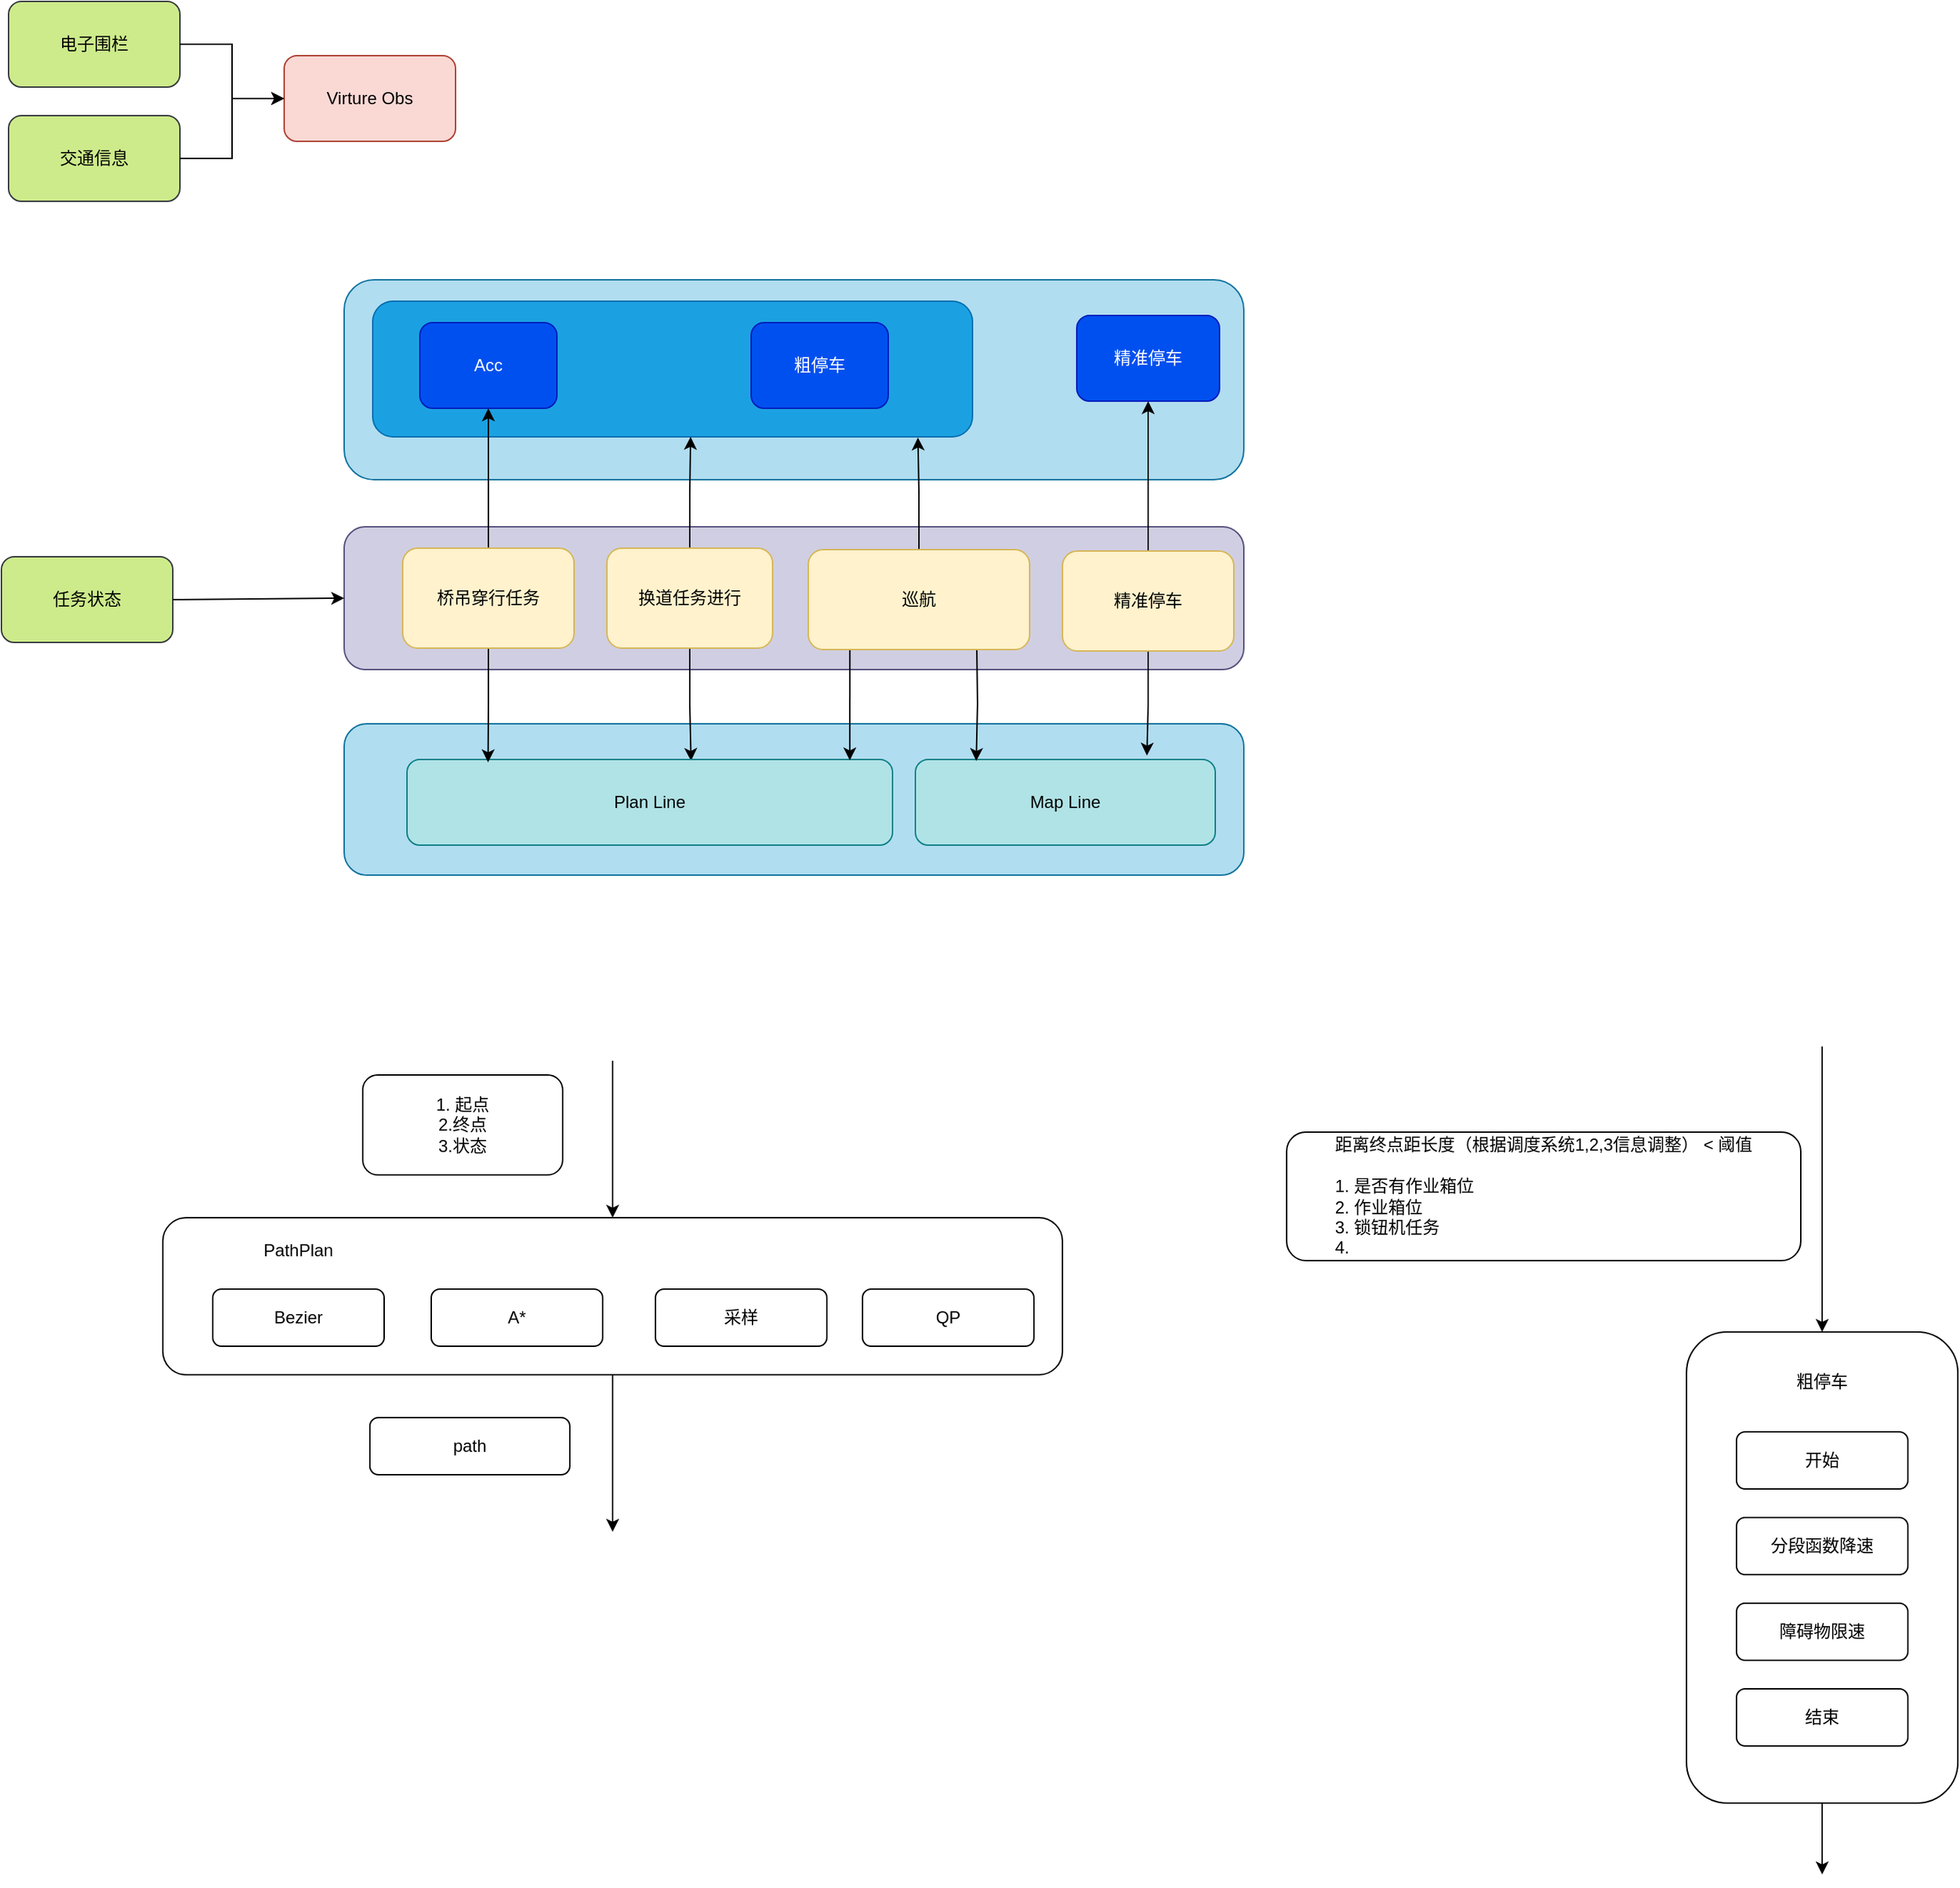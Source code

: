 <mxfile version="15.5.2" type="github"><diagram id="4EDL31y5iGpwDZ6aC8ra" name="Page-1"><mxGraphModel dx="4405" dy="1813" grid="1" gridSize="10" guides="1" tooltips="1" connect="1" arrows="1" fold="1" page="1" pageScale="1" pageWidth="850" pageHeight="1100" math="0" shadow="0"><root><mxCell id="0"/><mxCell id="1" parent="0"/><mxCell id="zstuUEJrmiNjqVwQj-sq-69" value="" style="rounded=1;whiteSpace=wrap;html=1;align=left;fillColor=#d0cee2;strokeColor=#56517e;" vertex="1" parent="1"><mxGeometry x="-160" y="736" width="630" height="100" as="geometry"/></mxCell><mxCell id="zstuUEJrmiNjqVwQj-sq-67" value="" style="rounded=1;whiteSpace=wrap;html=1;align=left;fillColor=#b1ddf0;strokeColor=#10739e;" vertex="1" parent="1"><mxGeometry x="-160" y="874" width="630" height="106" as="geometry"/></mxCell><mxCell id="zstuUEJrmiNjqVwQj-sq-66" value="" style="rounded=1;whiteSpace=wrap;html=1;align=left;fillColor=#b1ddf0;strokeColor=#10739e;" vertex="1" parent="1"><mxGeometry x="-160" y="563" width="630" height="140" as="geometry"/></mxCell><mxCell id="zstuUEJrmiNjqVwQj-sq-56" value="" style="rounded=1;whiteSpace=wrap;html=1;align=left;fillColor=#1ba1e2;strokeColor=#006EAF;fontColor=#ffffff;" vertex="1" parent="1"><mxGeometry x="-140" y="578" width="420" height="95" as="geometry"/></mxCell><mxCell id="zstuUEJrmiNjqVwQj-sq-3" value="电子围栏" style="rounded=1;whiteSpace=wrap;html=1;fillColor=#cdeb8b;strokeColor=#36393d;" vertex="1" parent="1"><mxGeometry x="-395" y="368" width="120" height="60" as="geometry"/></mxCell><mxCell id="zstuUEJrmiNjqVwQj-sq-4" value="交通信息" style="rounded=1;whiteSpace=wrap;html=1;fillColor=#cdeb8b;strokeColor=#36393d;" vertex="1" parent="1"><mxGeometry x="-395" y="448" width="120" height="60" as="geometry"/></mxCell><mxCell id="zstuUEJrmiNjqVwQj-sq-57" style="edgeStyle=orthogonalEdgeStyle;rounded=0;orthogonalLoop=1;jettySize=auto;html=1;exitX=0.5;exitY=1;exitDx=0;exitDy=0;entryX=0.772;entryY=-0.045;entryDx=0;entryDy=0;entryPerimeter=0;" edge="1" parent="1" source="zstuUEJrmiNjqVwQj-sq-6" target="zstuUEJrmiNjqVwQj-sq-31"><mxGeometry relative="1" as="geometry"/></mxCell><mxCell id="zstuUEJrmiNjqVwQj-sq-60" style="edgeStyle=orthogonalEdgeStyle;rounded=0;orthogonalLoop=1;jettySize=auto;html=1;exitX=0.5;exitY=0;exitDx=0;exitDy=0;entryX=0.5;entryY=1;entryDx=0;entryDy=0;" edge="1" parent="1" source="zstuUEJrmiNjqVwQj-sq-6" target="zstuUEJrmiNjqVwQj-sq-43"><mxGeometry relative="1" as="geometry"/></mxCell><mxCell id="zstuUEJrmiNjqVwQj-sq-6" value="精准停车" style="rounded=1;whiteSpace=wrap;html=1;fillColor=#fff2cc;strokeColor=#d6b656;" vertex="1" parent="1"><mxGeometry x="343" y="753" width="120" height="70" as="geometry"/></mxCell><mxCell id="zstuUEJrmiNjqVwQj-sq-55" style="edgeStyle=orthogonalEdgeStyle;rounded=0;orthogonalLoop=1;jettySize=auto;html=1;exitX=0.5;exitY=0;exitDx=0;exitDy=0;entryX=0.53;entryY=1;entryDx=0;entryDy=0;entryPerimeter=0;" edge="1" parent="1" source="zstuUEJrmiNjqVwQj-sq-7" target="zstuUEJrmiNjqVwQj-sq-56"><mxGeometry relative="1" as="geometry"><mxPoint x="808" y="1363" as="targetPoint"/></mxGeometry></mxCell><mxCell id="zstuUEJrmiNjqVwQj-sq-63" style="edgeStyle=orthogonalEdgeStyle;rounded=0;orthogonalLoop=1;jettySize=auto;html=1;exitX=0.5;exitY=1;exitDx=0;exitDy=0;entryX=0.585;entryY=0.017;entryDx=0;entryDy=0;entryPerimeter=0;" edge="1" parent="1" source="zstuUEJrmiNjqVwQj-sq-7" target="zstuUEJrmiNjqVwQj-sq-41"><mxGeometry relative="1" as="geometry"/></mxCell><mxCell id="zstuUEJrmiNjqVwQj-sq-7" value="换道任务进行" style="rounded=1;whiteSpace=wrap;html=1;fillColor=#fff2cc;strokeColor=#d6b656;" vertex="1" parent="1"><mxGeometry x="24" y="751" width="116" height="70" as="geometry"/></mxCell><mxCell id="zstuUEJrmiNjqVwQj-sq-12" value="" style="rounded=1;whiteSpace=wrap;html=1;" vertex="1" parent="1"><mxGeometry x="780" y="1300" width="190" height="330" as="geometry"/></mxCell><mxCell id="zstuUEJrmiNjqVwQj-sq-13" value="开始" style="rounded=1;whiteSpace=wrap;html=1;" vertex="1" parent="1"><mxGeometry x="815" y="1370" width="120" height="40" as="geometry"/></mxCell><mxCell id="zstuUEJrmiNjqVwQj-sq-14" value="粗停车" style="text;html=1;strokeColor=none;fillColor=none;align=center;verticalAlign=middle;whiteSpace=wrap;rounded=0;" vertex="1" parent="1"><mxGeometry x="845" y="1320" width="60" height="30" as="geometry"/></mxCell><mxCell id="zstuUEJrmiNjqVwQj-sq-15" value="障碍物限速" style="rounded=1;whiteSpace=wrap;html=1;" vertex="1" parent="1"><mxGeometry x="815" y="1490" width="120" height="40" as="geometry"/></mxCell><mxCell id="zstuUEJrmiNjqVwQj-sq-16" value="分段函数降速" style="rounded=1;whiteSpace=wrap;html=1;" vertex="1" parent="1"><mxGeometry x="815" y="1430" width="120" height="40" as="geometry"/></mxCell><mxCell id="zstuUEJrmiNjqVwQj-sq-17" value="" style="endArrow=classic;html=1;rounded=0;entryX=0.5;entryY=0;entryDx=0;entryDy=0;" edge="1" parent="1" target="zstuUEJrmiNjqVwQj-sq-12"><mxGeometry width="50" height="50" relative="1" as="geometry"><mxPoint x="875" y="1100" as="sourcePoint"/><mxPoint x="815" y="1220" as="targetPoint"/></mxGeometry></mxCell><mxCell id="zstuUEJrmiNjqVwQj-sq-18" value="距离终点距长度（根据调度系统1,2,3信息调整）&amp;nbsp;&amp;lt; 阈值&lt;br&gt;&lt;br&gt;&lt;div style=&quot;text-align: left&quot;&gt;&lt;span&gt;1. 是否有作业箱位&lt;/span&gt;&lt;/div&gt;&lt;div style=&quot;text-align: left&quot;&gt;&lt;span&gt;2. 作业箱位&lt;/span&gt;&lt;/div&gt;&lt;div style=&quot;text-align: left&quot;&gt;&lt;span&gt;3. 锁钮机任务&lt;/span&gt;&lt;/div&gt;&lt;div style=&quot;text-align: left&quot;&gt;&lt;span&gt;4.&amp;nbsp;&lt;/span&gt;&lt;/div&gt;" style="rounded=1;whiteSpace=wrap;html=1;" vertex="1" parent="1"><mxGeometry x="500" y="1160" width="360" height="90" as="geometry"/></mxCell><mxCell id="zstuUEJrmiNjqVwQj-sq-31" value="Map Line" style="rounded=1;whiteSpace=wrap;html=1;fillColor=#b0e3e6;strokeColor=#0e8088;" vertex="1" parent="1"><mxGeometry x="240" y="899" width="210" height="60" as="geometry"/></mxCell><mxCell id="zstuUEJrmiNjqVwQj-sq-41" value="Plan Line" style="rounded=1;whiteSpace=wrap;html=1;fillColor=#b0e3e6;strokeColor=#0e8088;" vertex="1" parent="1"><mxGeometry x="-116" y="899" width="340" height="60" as="geometry"/></mxCell><mxCell id="zstuUEJrmiNjqVwQj-sq-42" value="粗停车" style="rounded=1;whiteSpace=wrap;html=1;fillColor=#0050ef;strokeColor=#001DBC;fontColor=#ffffff;" vertex="1" parent="1"><mxGeometry x="125" y="593" width="96" height="60" as="geometry"/></mxCell><mxCell id="zstuUEJrmiNjqVwQj-sq-43" value="精准停车" style="rounded=1;whiteSpace=wrap;html=1;fillColor=#0050ef;strokeColor=#001DBC;fontColor=#ffffff;" vertex="1" parent="1"><mxGeometry x="353" y="588" width="100" height="60" as="geometry"/></mxCell><mxCell id="zstuUEJrmiNjqVwQj-sq-61" style="edgeStyle=orthogonalEdgeStyle;rounded=0;orthogonalLoop=1;jettySize=auto;html=1;exitX=0.5;exitY=0;exitDx=0;exitDy=0;entryX=0.5;entryY=1;entryDx=0;entryDy=0;" edge="1" parent="1" source="zstuUEJrmiNjqVwQj-sq-9" target="zstuUEJrmiNjqVwQj-sq-49"><mxGeometry relative="1" as="geometry"/></mxCell><mxCell id="zstuUEJrmiNjqVwQj-sq-64" style="edgeStyle=orthogonalEdgeStyle;rounded=0;orthogonalLoop=1;jettySize=auto;html=1;exitX=0.5;exitY=1;exitDx=0;exitDy=0;entryX=0.167;entryY=0.033;entryDx=0;entryDy=0;entryPerimeter=0;" edge="1" parent="1" source="zstuUEJrmiNjqVwQj-sq-9" target="zstuUEJrmiNjqVwQj-sq-41"><mxGeometry relative="1" as="geometry"/></mxCell><mxCell id="zstuUEJrmiNjqVwQj-sq-9" value="桥吊穿行任务" style="rounded=1;whiteSpace=wrap;html=1;fillColor=#fff2cc;strokeColor=#d6b656;" vertex="1" parent="1"><mxGeometry x="-119" y="751" width="120" height="70" as="geometry"/></mxCell><mxCell id="zstuUEJrmiNjqVwQj-sq-62" style="edgeStyle=orthogonalEdgeStyle;rounded=0;orthogonalLoop=1;jettySize=auto;html=1;exitX=0.5;exitY=0;exitDx=0;exitDy=0;entryX=0.909;entryY=1.005;entryDx=0;entryDy=0;entryPerimeter=0;" edge="1" parent="1" source="zstuUEJrmiNjqVwQj-sq-45" target="zstuUEJrmiNjqVwQj-sq-56"><mxGeometry relative="1" as="geometry"><mxPoint x="233" y="703" as="targetPoint"/></mxGeometry></mxCell><mxCell id="zstuUEJrmiNjqVwQj-sq-65" style="edgeStyle=orthogonalEdgeStyle;rounded=0;orthogonalLoop=1;jettySize=auto;html=1;entryX=0.203;entryY=0.017;entryDx=0;entryDy=0;entryPerimeter=0;" edge="1" parent="1" target="zstuUEJrmiNjqVwQj-sq-31"><mxGeometry relative="1" as="geometry"><mxPoint x="283" y="820" as="sourcePoint"/><mxPoint x="235" y="883" as="targetPoint"/></mxGeometry></mxCell><mxCell id="zstuUEJrmiNjqVwQj-sq-88" style="edgeStyle=orthogonalEdgeStyle;rounded=0;orthogonalLoop=1;jettySize=auto;html=1;exitX=0.188;exitY=1.007;exitDx=0;exitDy=0;entryX=0.912;entryY=0.011;entryDx=0;entryDy=0;entryPerimeter=0;exitPerimeter=0;" edge="1" parent="1" source="zstuUEJrmiNjqVwQj-sq-45" target="zstuUEJrmiNjqVwQj-sq-41"><mxGeometry relative="1" as="geometry"><mxPoint x="196" y="900" as="targetPoint"/></mxGeometry></mxCell><mxCell id="zstuUEJrmiNjqVwQj-sq-45" value="巡航" style="rounded=1;whiteSpace=wrap;html=1;fillColor=#fff2cc;strokeColor=#d6b656;" vertex="1" parent="1"><mxGeometry x="165" y="752" width="155" height="70" as="geometry"/></mxCell><mxCell id="zstuUEJrmiNjqVwQj-sq-49" value="Acc&lt;br&gt;" style="rounded=1;whiteSpace=wrap;html=1;fillColor=#0050ef;strokeColor=#001DBC;fontColor=#ffffff;" vertex="1" parent="1"><mxGeometry x="-107" y="593" width="96" height="60" as="geometry"/></mxCell><mxCell id="zstuUEJrmiNjqVwQj-sq-68" value="" style="endArrow=classic;html=1;rounded=0;exitX=0.5;exitY=1;exitDx=0;exitDy=0;" edge="1" parent="1" source="zstuUEJrmiNjqVwQj-sq-12"><mxGeometry width="50" height="50" relative="1" as="geometry"><mxPoint x="885" y="1590" as="sourcePoint"/><mxPoint x="875" y="1680" as="targetPoint"/></mxGeometry></mxCell><mxCell id="zstuUEJrmiNjqVwQj-sq-70" value="任务状态" style="rounded=1;whiteSpace=wrap;html=1;fillColor=#cdeb8b;strokeColor=#36393d;" vertex="1" parent="1"><mxGeometry x="-400" y="757" width="120" height="60" as="geometry"/></mxCell><mxCell id="zstuUEJrmiNjqVwQj-sq-71" value="" style="endArrow=classic;html=1;rounded=0;entryX=0;entryY=0.5;entryDx=0;entryDy=0;exitX=1;exitY=0.5;exitDx=0;exitDy=0;" edge="1" parent="1" source="zstuUEJrmiNjqVwQj-sq-70" target="zstuUEJrmiNjqVwQj-sq-69"><mxGeometry width="50" height="50" relative="1" as="geometry"><mxPoint x="-280" y="790" as="sourcePoint"/><mxPoint x="-230" y="740" as="targetPoint"/></mxGeometry></mxCell><mxCell id="zstuUEJrmiNjqVwQj-sq-72" value="Virture Obs" style="rounded=1;whiteSpace=wrap;html=1;align=center;fillColor=#fad9d5;strokeColor=#ae4132;" vertex="1" parent="1"><mxGeometry x="-202" y="406" width="120" height="60" as="geometry"/></mxCell><mxCell id="zstuUEJrmiNjqVwQj-sq-73" value="" style="endArrow=classic;html=1;rounded=0;exitX=1;exitY=0.5;exitDx=0;exitDy=0;entryX=0;entryY=0.5;entryDx=0;entryDy=0;edgeStyle=orthogonalEdgeStyle;" edge="1" parent="1" source="zstuUEJrmiNjqVwQj-sq-3" target="zstuUEJrmiNjqVwQj-sq-72"><mxGeometry width="50" height="50" relative="1" as="geometry"><mxPoint x="-235" y="486" as="sourcePoint"/><mxPoint x="-185" y="436" as="targetPoint"/></mxGeometry></mxCell><mxCell id="zstuUEJrmiNjqVwQj-sq-75" value="" style="endArrow=classic;html=1;rounded=0;exitX=1;exitY=0.5;exitDx=0;exitDy=0;entryX=0;entryY=0.5;entryDx=0;entryDy=0;edgeStyle=orthogonalEdgeStyle;" edge="1" parent="1" source="zstuUEJrmiNjqVwQj-sq-4" target="zstuUEJrmiNjqVwQj-sq-72"><mxGeometry width="50" height="50" relative="1" as="geometry"><mxPoint x="-265" y="416" as="sourcePoint"/><mxPoint x="-150" y="446" as="targetPoint"/></mxGeometry></mxCell><mxCell id="zstuUEJrmiNjqVwQj-sq-76" value="结束" style="rounded=1;whiteSpace=wrap;html=1;" vertex="1" parent="1"><mxGeometry x="815" y="1550" width="120" height="40" as="geometry"/></mxCell><mxCell id="zstuUEJrmiNjqVwQj-sq-79" value="" style="rounded=1;whiteSpace=wrap;html=1;" vertex="1" parent="1"><mxGeometry x="-287" y="1220" width="630" height="110" as="geometry"/></mxCell><mxCell id="zstuUEJrmiNjqVwQj-sq-81" value="PathPlan" style="text;html=1;strokeColor=none;fillColor=none;align=center;verticalAlign=middle;whiteSpace=wrap;rounded=0;" vertex="1" parent="1"><mxGeometry x="-222" y="1228" width="60" height="30" as="geometry"/></mxCell><mxCell id="zstuUEJrmiNjqVwQj-sq-82" value="A*" style="rounded=1;whiteSpace=wrap;html=1;" vertex="1" parent="1"><mxGeometry x="-99" y="1270" width="120" height="40" as="geometry"/></mxCell><mxCell id="zstuUEJrmiNjqVwQj-sq-83" value="Bezier" style="rounded=1;whiteSpace=wrap;html=1;" vertex="1" parent="1"><mxGeometry x="-252" y="1270" width="120" height="40" as="geometry"/></mxCell><mxCell id="zstuUEJrmiNjqVwQj-sq-84" value="" style="endArrow=classic;html=1;rounded=0;entryX=0.5;entryY=0;entryDx=0;entryDy=0;" edge="1" parent="1" target="zstuUEJrmiNjqVwQj-sq-79"><mxGeometry width="50" height="50" relative="1" as="geometry"><mxPoint x="28" y="1110" as="sourcePoint"/><mxPoint x="-252" y="1160" as="targetPoint"/></mxGeometry></mxCell><mxCell id="zstuUEJrmiNjqVwQj-sq-85" value="1. 起点&lt;br&gt;2.终点&lt;br&gt;3.状态" style="rounded=1;whiteSpace=wrap;html=1;" vertex="1" parent="1"><mxGeometry x="-147" y="1120" width="140" height="70" as="geometry"/></mxCell><mxCell id="zstuUEJrmiNjqVwQj-sq-86" value="" style="endArrow=classic;html=1;rounded=0;exitX=0.5;exitY=1;exitDx=0;exitDy=0;" edge="1" parent="1" source="zstuUEJrmiNjqVwQj-sq-79"><mxGeometry width="50" height="50" relative="1" as="geometry"><mxPoint x="-182" y="1530" as="sourcePoint"/><mxPoint x="28" y="1440" as="targetPoint"/></mxGeometry></mxCell><mxCell id="zstuUEJrmiNjqVwQj-sq-89" value="path" style="rounded=1;whiteSpace=wrap;html=1;" vertex="1" parent="1"><mxGeometry x="-142" y="1360" width="140" height="40" as="geometry"/></mxCell><mxCell id="zstuUEJrmiNjqVwQj-sq-90" value="采样" style="rounded=1;whiteSpace=wrap;html=1;" vertex="1" parent="1"><mxGeometry x="58" y="1270" width="120" height="40" as="geometry"/></mxCell><mxCell id="zstuUEJrmiNjqVwQj-sq-91" value="QP" style="rounded=1;whiteSpace=wrap;html=1;" vertex="1" parent="1"><mxGeometry x="203" y="1270" width="120" height="40" as="geometry"/></mxCell></root></mxGraphModel></diagram></mxfile>